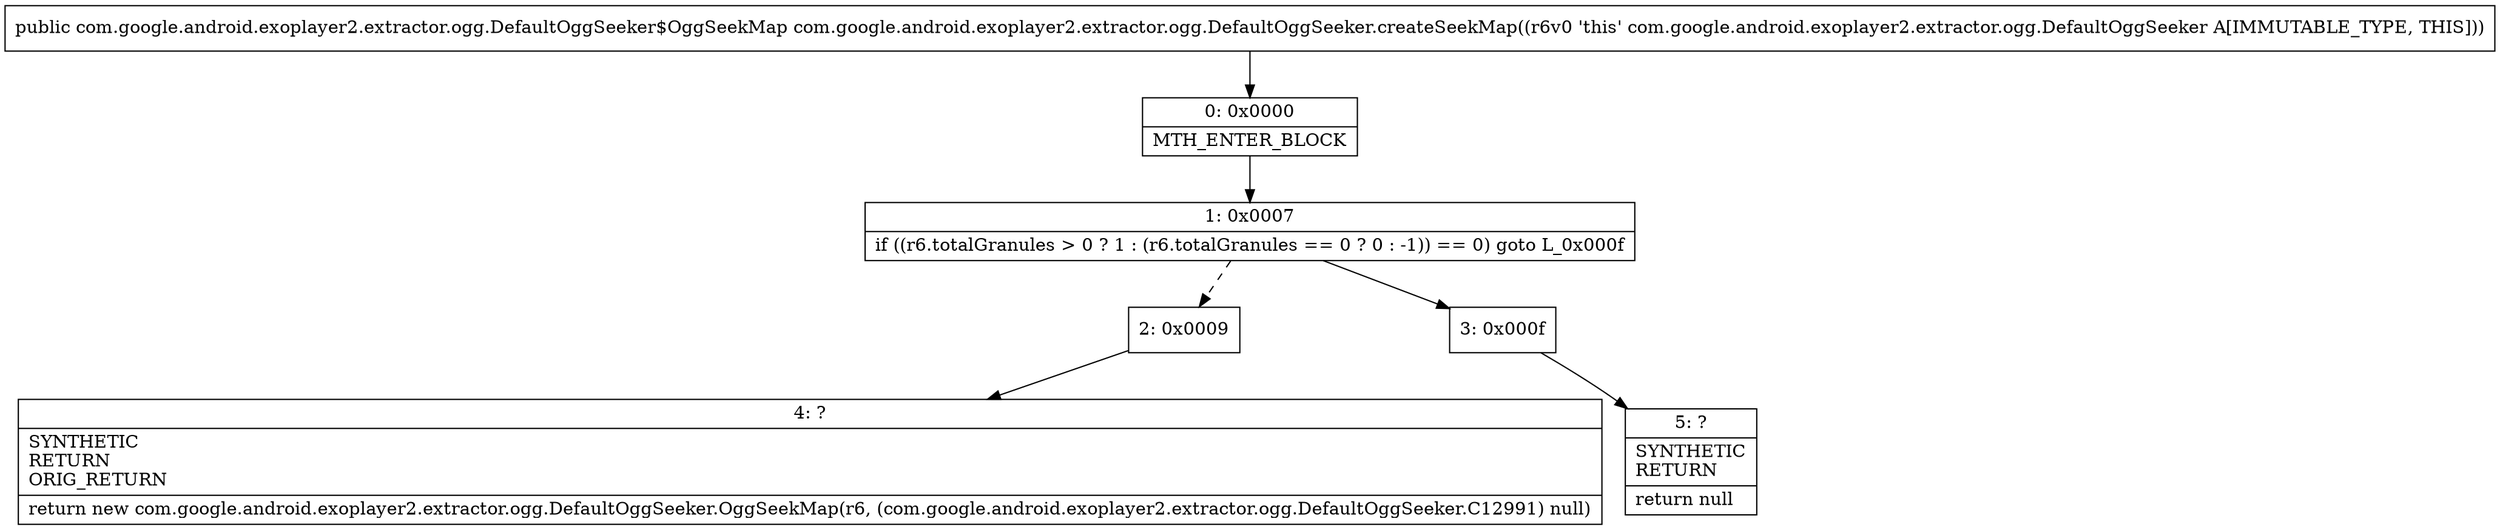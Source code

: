 digraph "CFG forcom.google.android.exoplayer2.extractor.ogg.DefaultOggSeeker.createSeekMap()Lcom\/google\/android\/exoplayer2\/extractor\/ogg\/DefaultOggSeeker$OggSeekMap;" {
Node_0 [shape=record,label="{0\:\ 0x0000|MTH_ENTER_BLOCK\l}"];
Node_1 [shape=record,label="{1\:\ 0x0007|if ((r6.totalGranules \> 0 ? 1 : (r6.totalGranules == 0 ? 0 : \-1)) == 0) goto L_0x000f\l}"];
Node_2 [shape=record,label="{2\:\ 0x0009}"];
Node_3 [shape=record,label="{3\:\ 0x000f}"];
Node_4 [shape=record,label="{4\:\ ?|SYNTHETIC\lRETURN\lORIG_RETURN\l|return new com.google.android.exoplayer2.extractor.ogg.DefaultOggSeeker.OggSeekMap(r6, (com.google.android.exoplayer2.extractor.ogg.DefaultOggSeeker.C12991) null)\l}"];
Node_5 [shape=record,label="{5\:\ ?|SYNTHETIC\lRETURN\l|return null\l}"];
MethodNode[shape=record,label="{public com.google.android.exoplayer2.extractor.ogg.DefaultOggSeeker$OggSeekMap com.google.android.exoplayer2.extractor.ogg.DefaultOggSeeker.createSeekMap((r6v0 'this' com.google.android.exoplayer2.extractor.ogg.DefaultOggSeeker A[IMMUTABLE_TYPE, THIS])) }"];
MethodNode -> Node_0;
Node_0 -> Node_1;
Node_1 -> Node_2[style=dashed];
Node_1 -> Node_3;
Node_2 -> Node_4;
Node_3 -> Node_5;
}

